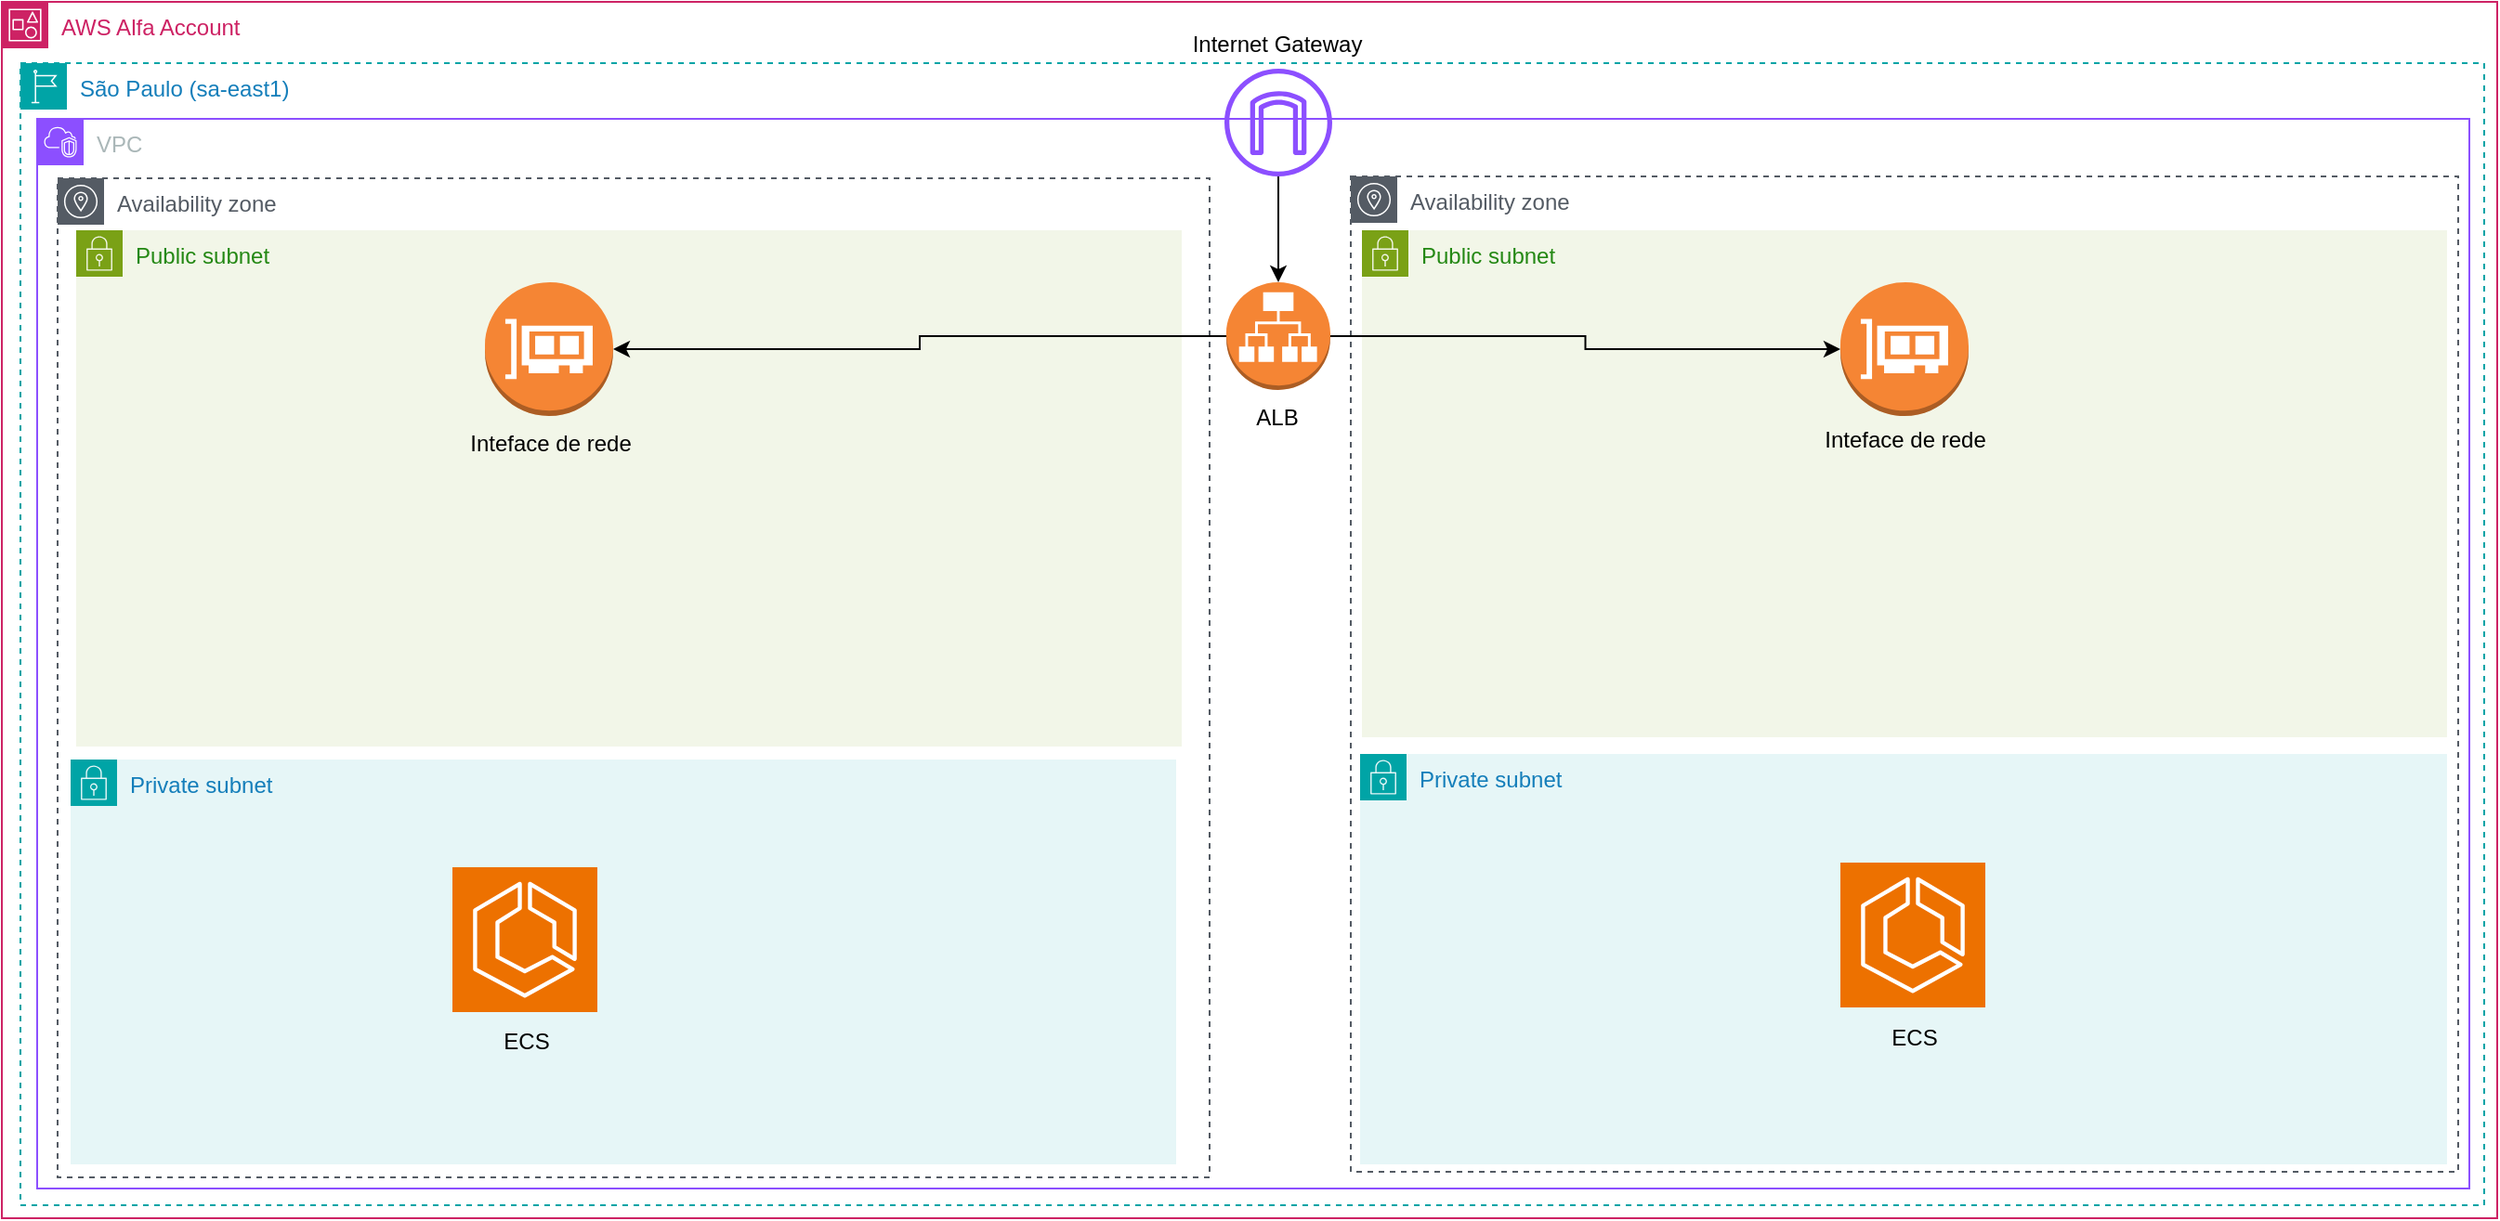 <mxfile version="27.0.3">
  <diagram name="Página-1" id="pNYq_9I7wZRNIBB56_lI">
    <mxGraphModel dx="1907" dy="1061" grid="0" gridSize="10" guides="1" tooltips="1" connect="1" arrows="1" fold="1" page="0" pageScale="1" pageWidth="827" pageHeight="1169" math="0" shadow="0">
      <root>
        <mxCell id="0" />
        <mxCell id="1" parent="0" />
        <mxCell id="qyPJvL4LSK2FgIf7D2YU-13" value="" style="group" vertex="1" connectable="0" parent="1">
          <mxGeometry x="-387" y="-76" width="1343" height="655" as="geometry" />
        </mxCell>
        <mxCell id="La8Usr7uLfDrB382iQB1-6" value="VPC" style="points=[[0,0],[0.25,0],[0.5,0],[0.75,0],[1,0],[1,0.25],[1,0.5],[1,0.75],[1,1],[0.75,1],[0.5,1],[0.25,1],[0,1],[0,0.75],[0,0.5],[0,0.25]];outlineConnect=0;gradientColor=none;html=1;whiteSpace=wrap;fontSize=12;fontStyle=0;container=0;pointerEvents=0;collapsible=0;recursiveResize=0;shape=mxgraph.aws4.group;grIcon=mxgraph.aws4.group_vpc2;strokeColor=#8C4FFF;fillColor=none;verticalAlign=top;align=left;spacingLeft=30;fontColor=#AAB7B8;dashed=0;" parent="qyPJvL4LSK2FgIf7D2YU-13" vertex="1">
          <mxGeometry x="19" y="63" width="1309" height="576" as="geometry" />
        </mxCell>
        <mxCell id="La8Usr7uLfDrB382iQB1-1" value="AWS Alfa Account" style="points=[[0,0],[0.25,0],[0.5,0],[0.75,0],[1,0],[1,0.25],[1,0.5],[1,0.75],[1,1],[0.75,1],[0.5,1],[0.25,1],[0,1],[0,0.75],[0,0.5],[0,0.25]];outlineConnect=0;gradientColor=none;html=1;whiteSpace=wrap;fontSize=12;fontStyle=0;container=0;pointerEvents=0;collapsible=0;recursiveResize=0;shape=mxgraph.aws4.group;grIcon=mxgraph.aws4.group_account;strokeColor=#CD2264;fillColor=none;verticalAlign=top;align=left;spacingLeft=30;fontColor=#CD2264;dashed=0;" parent="qyPJvL4LSK2FgIf7D2YU-13" vertex="1">
          <mxGeometry width="1343" height="655" as="geometry" />
        </mxCell>
        <mxCell id="La8Usr7uLfDrB382iQB1-3" value="São Paulo (sa-east1)" style="points=[[0,0],[0.25,0],[0.5,0],[0.75,0],[1,0],[1,0.25],[1,0.5],[1,0.75],[1,1],[0.75,1],[0.5,1],[0.25,1],[0,1],[0,0.75],[0,0.5],[0,0.25]];outlineConnect=0;gradientColor=none;html=1;whiteSpace=wrap;fontSize=12;fontStyle=0;container=0;pointerEvents=0;collapsible=0;recursiveResize=0;shape=mxgraph.aws4.group;grIcon=mxgraph.aws4.group_region;strokeColor=#00A4A6;fillColor=none;verticalAlign=top;align=left;spacingLeft=30;fontColor=#147EBA;dashed=1;" parent="qyPJvL4LSK2FgIf7D2YU-13" vertex="1">
          <mxGeometry x="10" y="33" width="1326" height="615" as="geometry" />
        </mxCell>
        <mxCell id="La8Usr7uLfDrB382iQB1-8" value="Availability zone" style="sketch=0;outlineConnect=0;gradientColor=none;html=1;whiteSpace=wrap;fontSize=12;fontStyle=0;shape=mxgraph.aws4.group;grIcon=mxgraph.aws4.group_availability_zone;strokeColor=#545B64;fillColor=none;verticalAlign=top;align=left;spacingLeft=30;fontColor=#545B64;dashed=1;container=0;" parent="qyPJvL4LSK2FgIf7D2YU-13" vertex="1">
          <mxGeometry x="30" y="95" width="620" height="538" as="geometry" />
        </mxCell>
        <mxCell id="La8Usr7uLfDrB382iQB1-11" value="Availability zone" style="sketch=0;outlineConnect=0;gradientColor=none;html=1;whiteSpace=wrap;fontSize=12;fontStyle=0;shape=mxgraph.aws4.group;grIcon=mxgraph.aws4.group_availability_zone;strokeColor=#545B64;fillColor=none;verticalAlign=top;align=left;spacingLeft=30;fontColor=#545B64;dashed=1;container=0;" parent="qyPJvL4LSK2FgIf7D2YU-13" vertex="1">
          <mxGeometry x="726" y="94" width="596" height="536" as="geometry" />
        </mxCell>
        <mxCell id="La8Usr7uLfDrB382iQB1-15" value="Private subnet" style="points=[[0,0],[0.25,0],[0.5,0],[0.75,0],[1,0],[1,0.25],[1,0.5],[1,0.75],[1,1],[0.75,1],[0.5,1],[0.25,1],[0,1],[0,0.75],[0,0.5],[0,0.25]];outlineConnect=0;gradientColor=none;html=1;whiteSpace=wrap;fontSize=12;fontStyle=0;container=0;pointerEvents=0;collapsible=0;recursiveResize=0;shape=mxgraph.aws4.group;grIcon=mxgraph.aws4.group_security_group;grStroke=0;strokeColor=#00A4A6;fillColor=#E6F6F7;verticalAlign=top;align=left;spacingLeft=30;fontColor=#147EBA;dashed=0;" parent="qyPJvL4LSK2FgIf7D2YU-13" vertex="1">
          <mxGeometry x="37" y="408" width="595" height="218" as="geometry" />
        </mxCell>
        <mxCell id="La8Usr7uLfDrB382iQB1-16" value="Public subnet" style="points=[[0,0],[0.25,0],[0.5,0],[0.75,0],[1,0],[1,0.25],[1,0.5],[1,0.75],[1,1],[0.75,1],[0.5,1],[0.25,1],[0,1],[0,0.75],[0,0.5],[0,0.25]];outlineConnect=0;gradientColor=none;html=1;whiteSpace=wrap;fontSize=12;fontStyle=0;container=0;pointerEvents=0;collapsible=0;recursiveResize=0;shape=mxgraph.aws4.group;grIcon=mxgraph.aws4.group_security_group;grStroke=0;strokeColor=#7AA116;fillColor=#F2F6E8;verticalAlign=top;align=left;spacingLeft=30;fontColor=#248814;dashed=0;" parent="qyPJvL4LSK2FgIf7D2YU-13" vertex="1">
          <mxGeometry x="40" y="123" width="595" height="278" as="geometry" />
        </mxCell>
        <mxCell id="La8Usr7uLfDrB382iQB1-20" value="Public subnet" style="points=[[0,0],[0.25,0],[0.5,0],[0.75,0],[1,0],[1,0.25],[1,0.5],[1,0.75],[1,1],[0.75,1],[0.5,1],[0.25,1],[0,1],[0,0.75],[0,0.5],[0,0.25]];outlineConnect=0;gradientColor=none;html=1;whiteSpace=wrap;fontSize=12;fontStyle=0;container=0;pointerEvents=0;collapsible=0;recursiveResize=0;shape=mxgraph.aws4.group;grIcon=mxgraph.aws4.group_security_group;grStroke=0;strokeColor=#7AA116;fillColor=#F2F6E8;verticalAlign=top;align=left;spacingLeft=30;fontColor=#248814;dashed=0;" parent="qyPJvL4LSK2FgIf7D2YU-13" vertex="1">
          <mxGeometry x="732" y="123" width="584" height="273" as="geometry" />
        </mxCell>
        <mxCell id="La8Usr7uLfDrB382iQB1-21" value="Private subnet" style="points=[[0,0],[0.25,0],[0.5,0],[0.75,0],[1,0],[1,0.25],[1,0.5],[1,0.75],[1,1],[0.75,1],[0.5,1],[0.25,1],[0,1],[0,0.75],[0,0.5],[0,0.25]];outlineConnect=0;gradientColor=none;html=1;whiteSpace=wrap;fontSize=12;fontStyle=0;container=0;pointerEvents=0;collapsible=0;recursiveResize=0;shape=mxgraph.aws4.group;grIcon=mxgraph.aws4.group_security_group;grStroke=0;strokeColor=#00A4A6;fillColor=#E6F6F7;verticalAlign=top;align=left;spacingLeft=30;fontColor=#147EBA;dashed=0;" parent="qyPJvL4LSK2FgIf7D2YU-13" vertex="1">
          <mxGeometry x="731" y="405" width="585" height="221" as="geometry" />
        </mxCell>
        <mxCell id="S5Wj8VqteBy2lOK0wi3k-4" value="" style="edgeStyle=orthogonalEdgeStyle;rounded=0;orthogonalLoop=1;jettySize=auto;html=1;" parent="qyPJvL4LSK2FgIf7D2YU-13" source="S5Wj8VqteBy2lOK0wi3k-1" target="S5Wj8VqteBy2lOK0wi3k-3" edge="1">
          <mxGeometry relative="1" as="geometry" />
        </mxCell>
        <mxCell id="S5Wj8VqteBy2lOK0wi3k-1" value="" style="sketch=0;outlineConnect=0;fontColor=#232F3E;gradientColor=none;fillColor=#8C4FFF;strokeColor=none;dashed=0;verticalLabelPosition=bottom;verticalAlign=top;align=center;html=1;fontSize=12;fontStyle=0;aspect=fixed;pointerEvents=1;shape=mxgraph.aws4.internet_gateway;" parent="qyPJvL4LSK2FgIf7D2YU-13" vertex="1">
          <mxGeometry x="658" y="36" width="58" height="58" as="geometry" />
        </mxCell>
        <mxCell id="qyPJvL4LSK2FgIf7D2YU-3" style="edgeStyle=orthogonalEdgeStyle;rounded=0;orthogonalLoop=1;jettySize=auto;html=1;" edge="1" parent="qyPJvL4LSK2FgIf7D2YU-13" source="S5Wj8VqteBy2lOK0wi3k-3" target="S5Wj8VqteBy2lOK0wi3k-6">
          <mxGeometry relative="1" as="geometry" />
        </mxCell>
        <mxCell id="qyPJvL4LSK2FgIf7D2YU-4" style="edgeStyle=orthogonalEdgeStyle;rounded=0;orthogonalLoop=1;jettySize=auto;html=1;" edge="1" parent="qyPJvL4LSK2FgIf7D2YU-13" source="S5Wj8VqteBy2lOK0wi3k-3" target="qyPJvL4LSK2FgIf7D2YU-1">
          <mxGeometry relative="1" as="geometry" />
        </mxCell>
        <mxCell id="S5Wj8VqteBy2lOK0wi3k-3" value="" style="outlineConnect=0;dashed=0;verticalLabelPosition=bottom;verticalAlign=top;align=center;html=1;shape=mxgraph.aws3.application_load_balancer;fillColor=#F58534;gradientColor=none;" parent="qyPJvL4LSK2FgIf7D2YU-13" vertex="1">
          <mxGeometry x="659" y="151" width="56" height="58" as="geometry" />
        </mxCell>
        <mxCell id="S5Wj8VqteBy2lOK0wi3k-5" value="ALB" style="text;html=1;align=center;verticalAlign=middle;resizable=0;points=[];autosize=1;strokeColor=none;fillColor=none;" parent="qyPJvL4LSK2FgIf7D2YU-13" vertex="1">
          <mxGeometry x="665" y="211" width="41" height="26" as="geometry" />
        </mxCell>
        <mxCell id="S5Wj8VqteBy2lOK0wi3k-6" value="" style="outlineConnect=0;dashed=0;verticalLabelPosition=bottom;verticalAlign=top;align=center;html=1;shape=mxgraph.aws3.elastic_network_interface;fillColor=#F58534;gradientColor=none;" parent="qyPJvL4LSK2FgIf7D2YU-13" vertex="1">
          <mxGeometry x="260" y="151" width="69" height="72" as="geometry" />
        </mxCell>
        <mxCell id="qyPJvL4LSK2FgIf7D2YU-1" value="" style="outlineConnect=0;dashed=0;verticalLabelPosition=bottom;verticalAlign=top;align=center;html=1;shape=mxgraph.aws3.elastic_network_interface;fillColor=#F58534;gradientColor=none;aspect=fixed;" vertex="1" parent="qyPJvL4LSK2FgIf7D2YU-13">
          <mxGeometry x="989.5" y="151" width="69" height="72" as="geometry" />
        </mxCell>
        <mxCell id="qyPJvL4LSK2FgIf7D2YU-5" value="Inteface de rede" style="text;html=1;align=center;verticalAlign=middle;resizable=0;points=[];autosize=1;strokeColor=none;fillColor=none;" vertex="1" parent="qyPJvL4LSK2FgIf7D2YU-13">
          <mxGeometry x="242.5" y="225" width="105" height="26" as="geometry" />
        </mxCell>
        <mxCell id="qyPJvL4LSK2FgIf7D2YU-6" value="Inteface de rede" style="text;html=1;align=center;verticalAlign=middle;resizable=0;points=[];autosize=1;strokeColor=none;fillColor=none;" vertex="1" parent="qyPJvL4LSK2FgIf7D2YU-13">
          <mxGeometry x="971" y="223" width="105" height="26" as="geometry" />
        </mxCell>
        <mxCell id="qyPJvL4LSK2FgIf7D2YU-7" value="Internet Gateway" style="text;html=1;align=center;verticalAlign=middle;resizable=0;points=[];autosize=1;strokeColor=none;fillColor=none;" vertex="1" parent="qyPJvL4LSK2FgIf7D2YU-13">
          <mxGeometry x="631" y="10" width="109" height="26" as="geometry" />
        </mxCell>
        <mxCell id="qyPJvL4LSK2FgIf7D2YU-8" value="" style="sketch=0;points=[[0,0,0],[0.25,0,0],[0.5,0,0],[0.75,0,0],[1,0,0],[0,1,0],[0.25,1,0],[0.5,1,0],[0.75,1,0],[1,1,0],[0,0.25,0],[0,0.5,0],[0,0.75,0],[1,0.25,0],[1,0.5,0],[1,0.75,0]];outlineConnect=0;fontColor=#232F3E;fillColor=#ED7100;strokeColor=#ffffff;dashed=0;verticalLabelPosition=bottom;verticalAlign=top;align=center;html=1;fontSize=12;fontStyle=0;aspect=fixed;shape=mxgraph.aws4.resourceIcon;resIcon=mxgraph.aws4.ecs;" vertex="1" parent="qyPJvL4LSK2FgIf7D2YU-13">
          <mxGeometry x="242.5" y="466" width="78" height="78" as="geometry" />
        </mxCell>
        <mxCell id="qyPJvL4LSK2FgIf7D2YU-9" value="ECS" style="text;html=1;align=center;verticalAlign=middle;resizable=0;points=[];autosize=1;strokeColor=none;fillColor=none;" vertex="1" parent="qyPJvL4LSK2FgIf7D2YU-13">
          <mxGeometry x="260.5" y="547" width="43" height="26" as="geometry" />
        </mxCell>
        <mxCell id="qyPJvL4LSK2FgIf7D2YU-21" value="" style="sketch=0;points=[[0,0,0],[0.25,0,0],[0.5,0,0],[0.75,0,0],[1,0,0],[0,1,0],[0.25,1,0],[0.5,1,0],[0.75,1,0],[1,1,0],[0,0.25,0],[0,0.5,0],[0,0.75,0],[1,0.25,0],[1,0.5,0],[1,0.75,0]];outlineConnect=0;fontColor=#232F3E;fillColor=#ED7100;strokeColor=#ffffff;dashed=0;verticalLabelPosition=bottom;verticalAlign=top;align=center;html=1;fontSize=12;fontStyle=0;aspect=fixed;shape=mxgraph.aws4.resourceIcon;resIcon=mxgraph.aws4.ecs;" vertex="1" parent="qyPJvL4LSK2FgIf7D2YU-13">
          <mxGeometry x="989.5" y="463.5" width="78" height="78" as="geometry" />
        </mxCell>
        <mxCell id="qyPJvL4LSK2FgIf7D2YU-22" value="ECS" style="text;html=1;align=center;verticalAlign=middle;resizable=0;points=[];autosize=1;strokeColor=none;fillColor=none;" vertex="1" parent="qyPJvL4LSK2FgIf7D2YU-13">
          <mxGeometry x="1007.5" y="544.5" width="43" height="26" as="geometry" />
        </mxCell>
      </root>
    </mxGraphModel>
  </diagram>
</mxfile>
